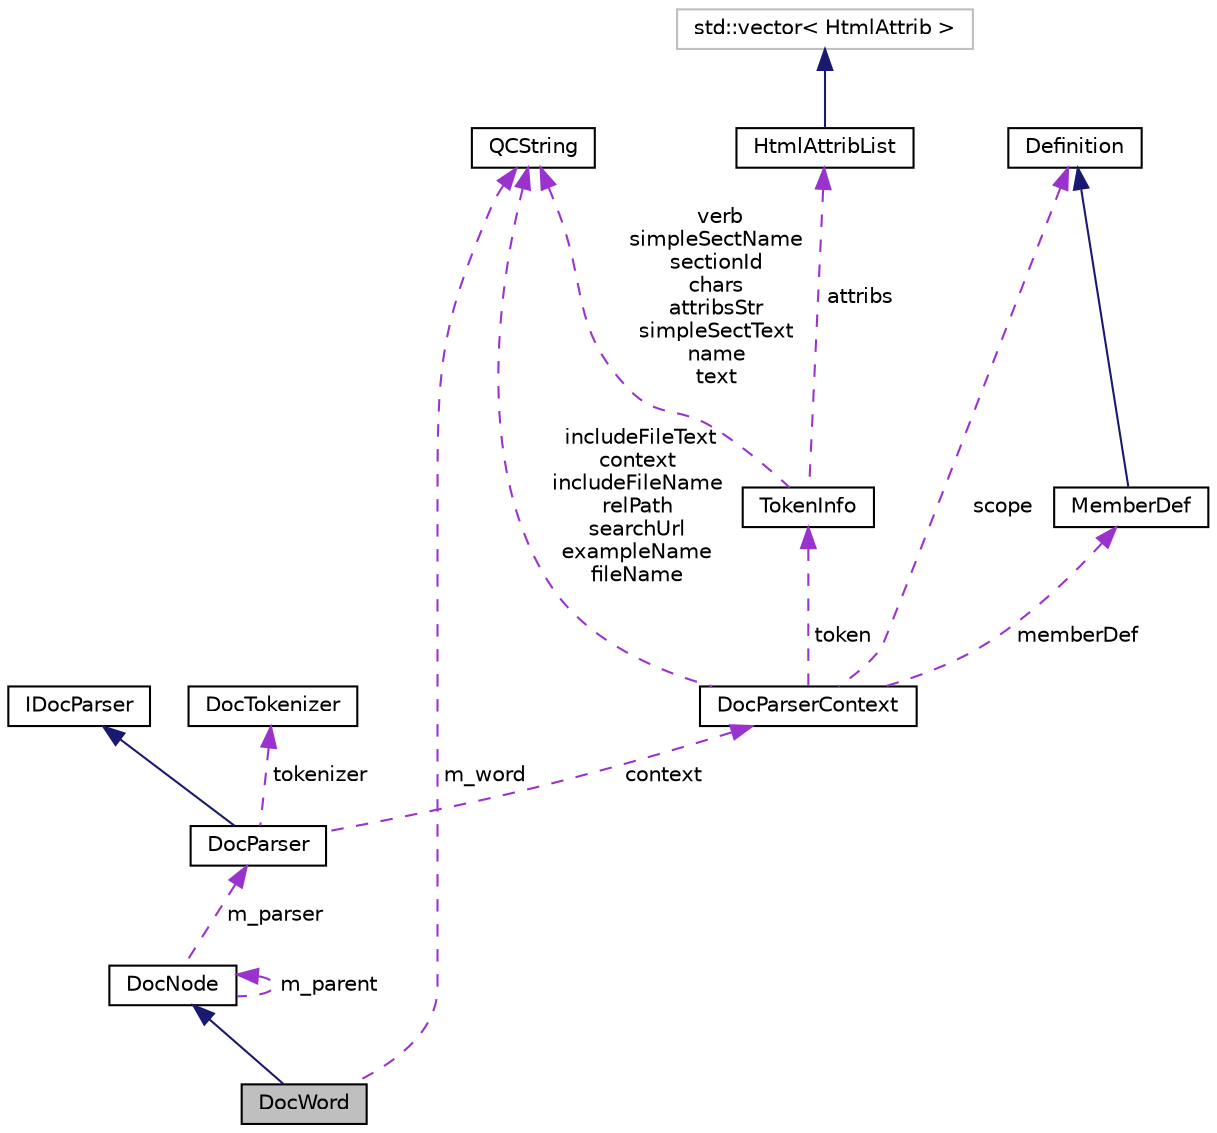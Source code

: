 digraph "DocWord"
{
 // INTERACTIVE_SVG=YES
 // LATEX_PDF_SIZE
  edge [fontname="Helvetica",fontsize="10",labelfontname="Helvetica",labelfontsize="10"];
  node [fontname="Helvetica",fontsize="10",shape=record];
  Node1 [label="DocWord",height=0.2,width=0.4,color="black", fillcolor="grey75", style="filled", fontcolor="black",tooltip="Node representing a word"];
  Node2 -> Node1 [dir="back",color="midnightblue",fontsize="10",style="solid",fontname="Helvetica"];
  Node2 [label="DocNode",height=0.2,width=0.4,color="black", fillcolor="white", style="filled",URL="$d9/d0e/class_doc_node.html",tooltip="Abstract node interface with type information."];
  Node2 -> Node2 [dir="back",color="darkorchid3",fontsize="10",style="dashed",label=" m_parent" ,fontname="Helvetica"];
  Node3 -> Node2 [dir="back",color="darkorchid3",fontsize="10",style="dashed",label=" m_parser" ,fontname="Helvetica"];
  Node3 [label="DocParser",height=0.2,width=0.4,color="black", fillcolor="white", style="filled",URL="$da/d02/class_doc_parser.html",tooltip=" "];
  Node4 -> Node3 [dir="back",color="midnightblue",fontsize="10",style="solid",fontname="Helvetica"];
  Node4 [label="IDocParser",height=0.2,width=0.4,color="black", fillcolor="white", style="filled",URL="$de/dad/class_i_doc_parser.html",tooltip=" "];
  Node5 -> Node3 [dir="back",color="darkorchid3",fontsize="10",style="dashed",label=" tokenizer" ,fontname="Helvetica"];
  Node5 [label="DocTokenizer",height=0.2,width=0.4,color="black", fillcolor="white", style="filled",URL="$d1/d7f/class_doc_tokenizer.html",tooltip=" "];
  Node6 -> Node3 [dir="back",color="darkorchid3",fontsize="10",style="dashed",label=" context" ,fontname="Helvetica"];
  Node6 [label="DocParserContext",height=0.2,width=0.4,color="black", fillcolor="white", style="filled",URL="$d8/d7d/struct_doc_parser_context.html",tooltip="Parser's context to store all global variables."];
  Node7 -> Node6 [dir="back",color="darkorchid3",fontsize="10",style="dashed",label=" token" ,fontname="Helvetica"];
  Node7 [label="TokenInfo",height=0.2,width=0.4,color="black", fillcolor="white", style="filled",URL="$d6/df4/struct_token_info.html",tooltip="Data associated with a token used by the comment block parser."];
  Node8 -> Node7 [dir="back",color="darkorchid3",fontsize="10",style="dashed",label=" verb\nsimpleSectName\nsectionId\nchars\nattribsStr\nsimpleSectText\nname\ntext" ,fontname="Helvetica"];
  Node8 [label="QCString",height=0.2,width=0.4,color="black", fillcolor="white", style="filled",URL="$d9/d45/class_q_c_string.html",tooltip="This is an alternative implementation of QCString."];
  Node9 -> Node7 [dir="back",color="darkorchid3",fontsize="10",style="dashed",label=" attribs" ,fontname="Helvetica"];
  Node9 [label="HtmlAttribList",height=0.2,width=0.4,color="black", fillcolor="white", style="filled",URL="$db/d4d/class_html_attrib_list.html",tooltip="Class representing a list of HTML attributes."];
  Node10 -> Node9 [dir="back",color="midnightblue",fontsize="10",style="solid",fontname="Helvetica"];
  Node10 [label="std::vector\< HtmlAttrib \>",height=0.2,width=0.4,color="grey75", fillcolor="white", style="filled",tooltip=" "];
  Node8 -> Node6 [dir="back",color="darkorchid3",fontsize="10",style="dashed",label=" includeFileText\ncontext\nincludeFileName\nrelPath\nsearchUrl\nexampleName\nfileName" ,fontname="Helvetica"];
  Node11 -> Node6 [dir="back",color="darkorchid3",fontsize="10",style="dashed",label=" scope" ,fontname="Helvetica"];
  Node11 [label="Definition",height=0.2,width=0.4,color="black", fillcolor="white", style="filled",URL="$d5/dcc/class_definition.html",tooltip="The common base class of all entity definitions found in the sources."];
  Node12 -> Node6 [dir="back",color="darkorchid3",fontsize="10",style="dashed",label=" memberDef" ,fontname="Helvetica"];
  Node12 [label="MemberDef",height=0.2,width=0.4,color="black", fillcolor="white", style="filled",URL="$da/d09/class_member_def.html",tooltip="A model of a class/file/namespace member symbol."];
  Node11 -> Node12 [dir="back",color="midnightblue",fontsize="10",style="solid",fontname="Helvetica"];
  Node8 -> Node1 [dir="back",color="darkorchid3",fontsize="10",style="dashed",label=" m_word" ,fontname="Helvetica"];
}
